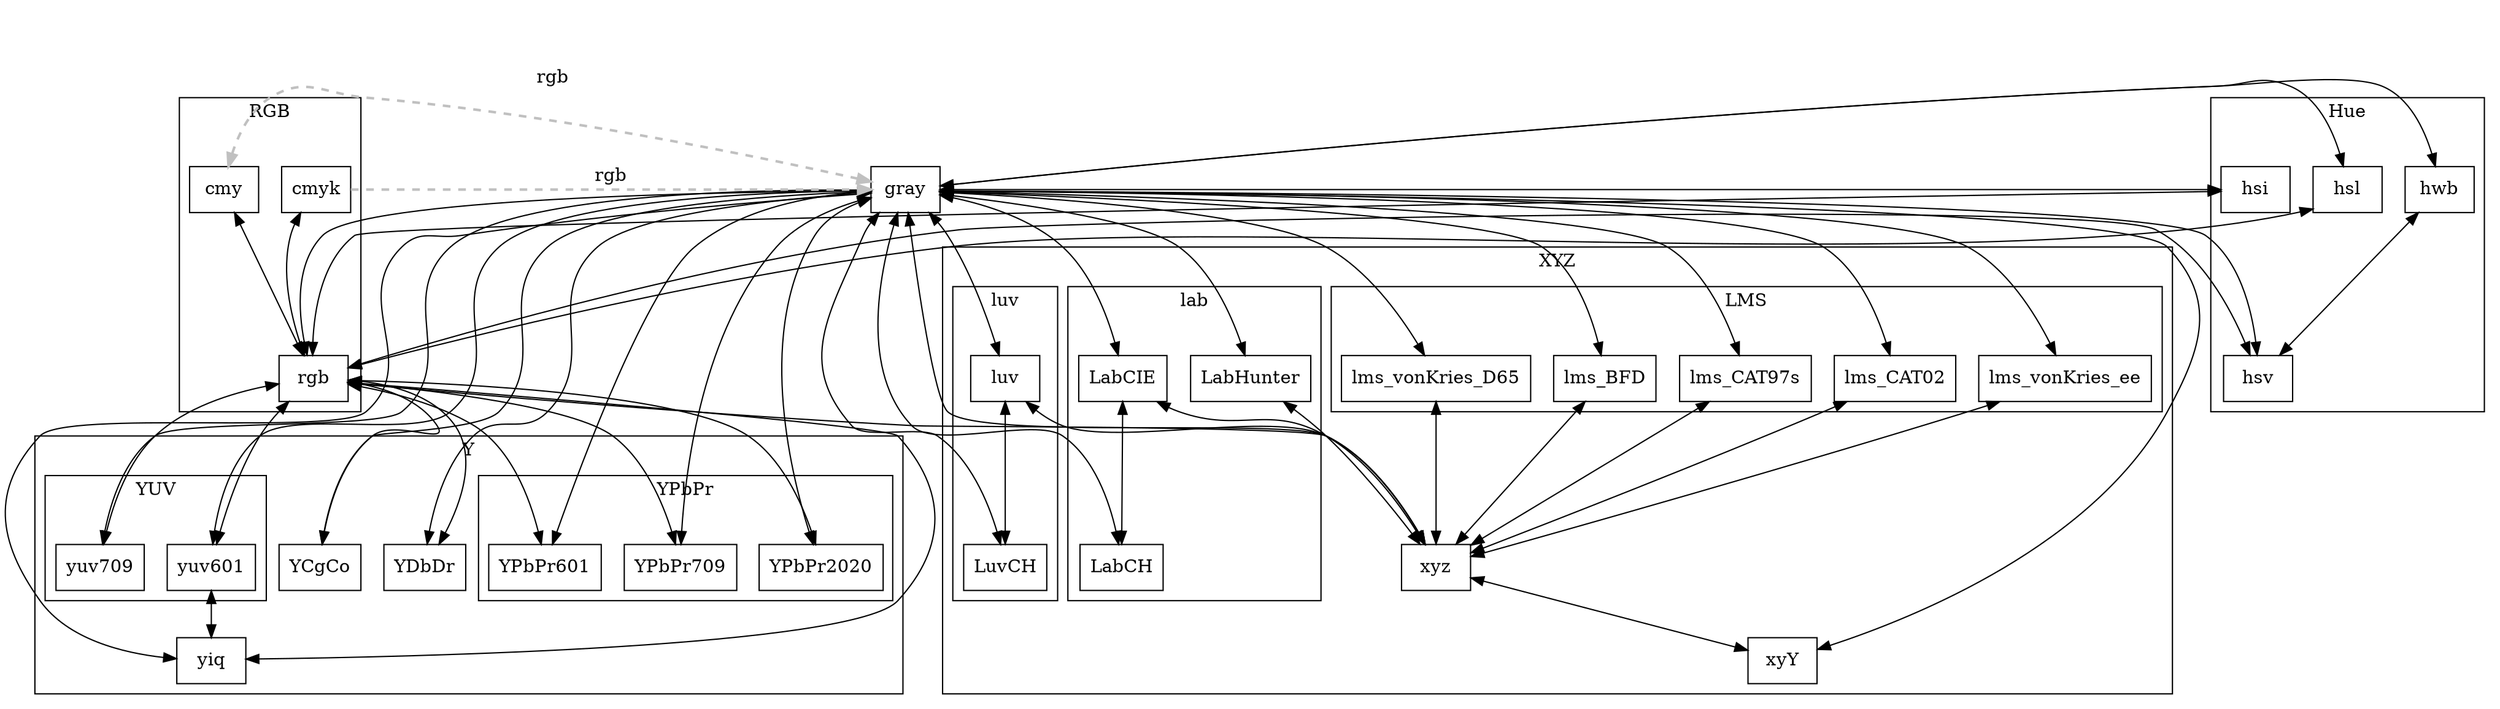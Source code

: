 digraph color_conversion {
	node [ shape ="box" ];
	//gray [ color=gray, penwidth = 5 ];
	//rgb [ style=striped , fillcolor="red:green:blue" ];

	cmy  -> gray [ label = "rgb", style=dashed, color=gray, penwidth = 2, dir=both ];
	cmy  -> rgb  [ label = "", dir=both  ];

	cmyk -> gray[ label = "rgb", style=dashed, color=gray, penwidth = 2, dir=forward ];
	cmyk -> rgb [ label = "", dir=both ];

	gray -> hsi   [ label = "", dir=both ];
	gray -> hsl   [ label = "", dir=both ];
	gray -> hsv   [ label = "", dir=both  ];
	gray -> hwb   [ label = "", dir=both ];
	gray -> rgb   [ label = "", dir=both ];
	gray -> xyz   [ label = "", dir=both ];
	gray -> YCgCo [ label = "", dir=both ];
	gray -> YDbDr [ label = "", dir=both ];
	gray -> yiq   [ label = "", dir=both ];
	gray -> YPbPr601  [ label = "", dir=both ];
	gray -> YPbPr709  [ label = "", dir=both ];
	gray -> YPbPr2020 [ label = "", dir=both ];
	gray -> yuv601   [ label = "", dir=both ];
	gray -> yuv709   [ label = "", dir=both ];

	gray -> lms_vonKries_ee   [ label = "", dir=both ];
	gray -> lms_vonKries_D65   [ label = "", dir=both ];
	gray -> lms_BFD   [ label = "", dir=both ];
	gray -> lms_CAT97s   [ label = "", dir=both ];
	gray -> lms_CAT02   [ label = "", dir=both ];
	gray -> luv   [ label = "", dir=both ];
	gray -> LabCIE   [ label = "", dir=both ];
	gray -> LabHunter[ label = "", dir=both ];
	gray -> xyY   [ label = "", dir=both ];

	gray -> LabCH [ label = "", dir=both ];
	gray -> LuvCH [ label = "", dir=both ];

	hwb  -> hsv[ label = "", dir=both ];

	hsi  -> rgb [ label = "", dir=both ];

	hsl  -> rgb [ label = "", dir=both ];

	hsv  -> rgb [ label = "", dir=both ];

	lms_vonKries_ee -> xyz[ label = "", dir=both ];
	lms_vonKries_D65 -> xyz[ label = "", dir=both ];
	lms_BFD  -> xyz[ label = "", dir=both ];
	lms_CAT97s -> xyz[ label = "", dir=both ];
	lms_CAT02  -> xyz[ label = "", dir=both ];
	luv -> xyz [ label = "", dir=both ];

	rgb -> xyz   [ label = "", dir=both ];
	rgb -> YCgCo [ label = "", dir=both ];
	rgb -> YDbDr [ label = "", dir=both ];
	rgb -> yiq   [ label = "", dir=both ];
	rgb -> YPbPr601  [ label = "", dir=both ];
	rgb -> YPbPr709  [ label = "", dir=both ];
	rgb -> YPbPr2020 [ label = "", dir=both ];
	rgb -> yuv601[ label = "", dir=both ];
	rgb -> yuv709[ label = "", dir=both ];

	//xyz -> Hunter  [ label = "", dir=both ];
	xyz -> xyY     [ label = "", dir=both ];
	LabCIE -> xyz     [ label = "", dir=both ];
	LabHunter -> xyz     [ label = "", dir=both ];
	LabCIE -> LabCH   [ label = "", dir=both ];
	luv -> LuvCH   [ label = "", dir=both ];

	//yuv -> yuv   [ label = "", dir=both ];

	yuv601 -> yiq   [ label = "", dir=both ];

	subgraph cluster_hue
	{
		label = "Hue";
		node [ ] hwb;
		node [ ] hsi;
		node [ ] hsl;
		node [ ] hsv;
	}

	subgraph cluster_Y
	{
		label = "Y";
		node [ ] YCgCo;
		node [ ] YDbDr;
		node [ ] yiq  ;
		node [ ] YPbPr601 ;
		node [ ] YPbPr709 ;
		node [ ] YPbPr2020;
		node [ ] yuv601;
		node [ ] yuv709;
		subgraph cluster_yuv
		{
			label = "YUV";
			node [ ] yuv601;
			node [ ] yuv709;
		}
		subgraph cluster_YPbPr
		{
			label = "YPbPr";
			node [ ] YPbPr601 ;
			node [ ] YPbPr709 ;
			node [ ] YPbPr2020;
		}
	}

	subgraph cluster_CIE
	{
		label = "XYZ";
		node [ ] xyz;
		node [ ] xyY;

		subgraph cluster_LMS
		{
			label = "LMS";
			node [ ] lms_vonKries_ee;
			node [ ] lms_vonKries_D65;
			node [ ] lms_BFD;
			node [ ] lms_CAT97s;
			node [ ] lms_CAT02;
		}

		subgraph cluster_lab
		{
			label = "lab";
			node [ ] LabCIE;
			node [ ] LabHunter;
			node [ ] LabCH;
		}
		subgraph cluster_luv
		{
			label = "luv";
			node [ ] luv;
			node [ ] LuvCH;
		}

	}

	subgraph cluster_RGB
	{
		label = "RGB";
		node [ ] cmy;
		node [ ] rgb;
		node [ ] cmyk;
	}


	//subgraph cluster_center
	//{
	//	label = "center";
	//	node [ ] rgb;
	//	node [ ] xyz;
	//	node [ ] gray;
	//}

}